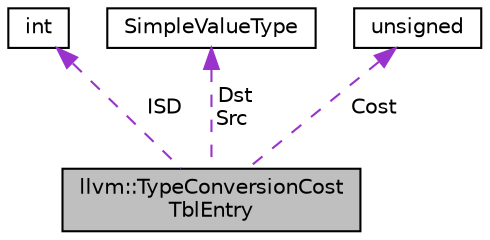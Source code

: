 digraph "llvm::TypeConversionCostTblEntry"
{
 // LATEX_PDF_SIZE
  bgcolor="transparent";
  edge [fontname="Helvetica",fontsize="10",labelfontname="Helvetica",labelfontsize="10"];
  node [fontname="Helvetica",fontsize="10",shape="box"];
  Node1 [label="llvm::TypeConversionCost\lTblEntry",height=0.2,width=0.4,color="black", fillcolor="grey75", style="filled", fontcolor="black",tooltip="Type Conversion Cost Table."];
  Node2 -> Node1 [dir="back",color="darkorchid3",fontsize="10",style="dashed",label=" ISD" ,fontname="Helvetica"];
  Node2 [label="int",height=0.2,width=0.4,color="black",tooltip=" "];
  Node3 -> Node1 [dir="back",color="darkorchid3",fontsize="10",style="dashed",label=" Dst\nSrc" ,fontname="Helvetica"];
  Node3 [label="SimpleValueType",height=0.2,width=0.4,color="black",tooltip=" "];
  Node4 -> Node1 [dir="back",color="darkorchid3",fontsize="10",style="dashed",label=" Cost" ,fontname="Helvetica"];
  Node4 [label="unsigned",height=0.2,width=0.4,color="black",URL="$classunsigned.html",tooltip=" "];
}

